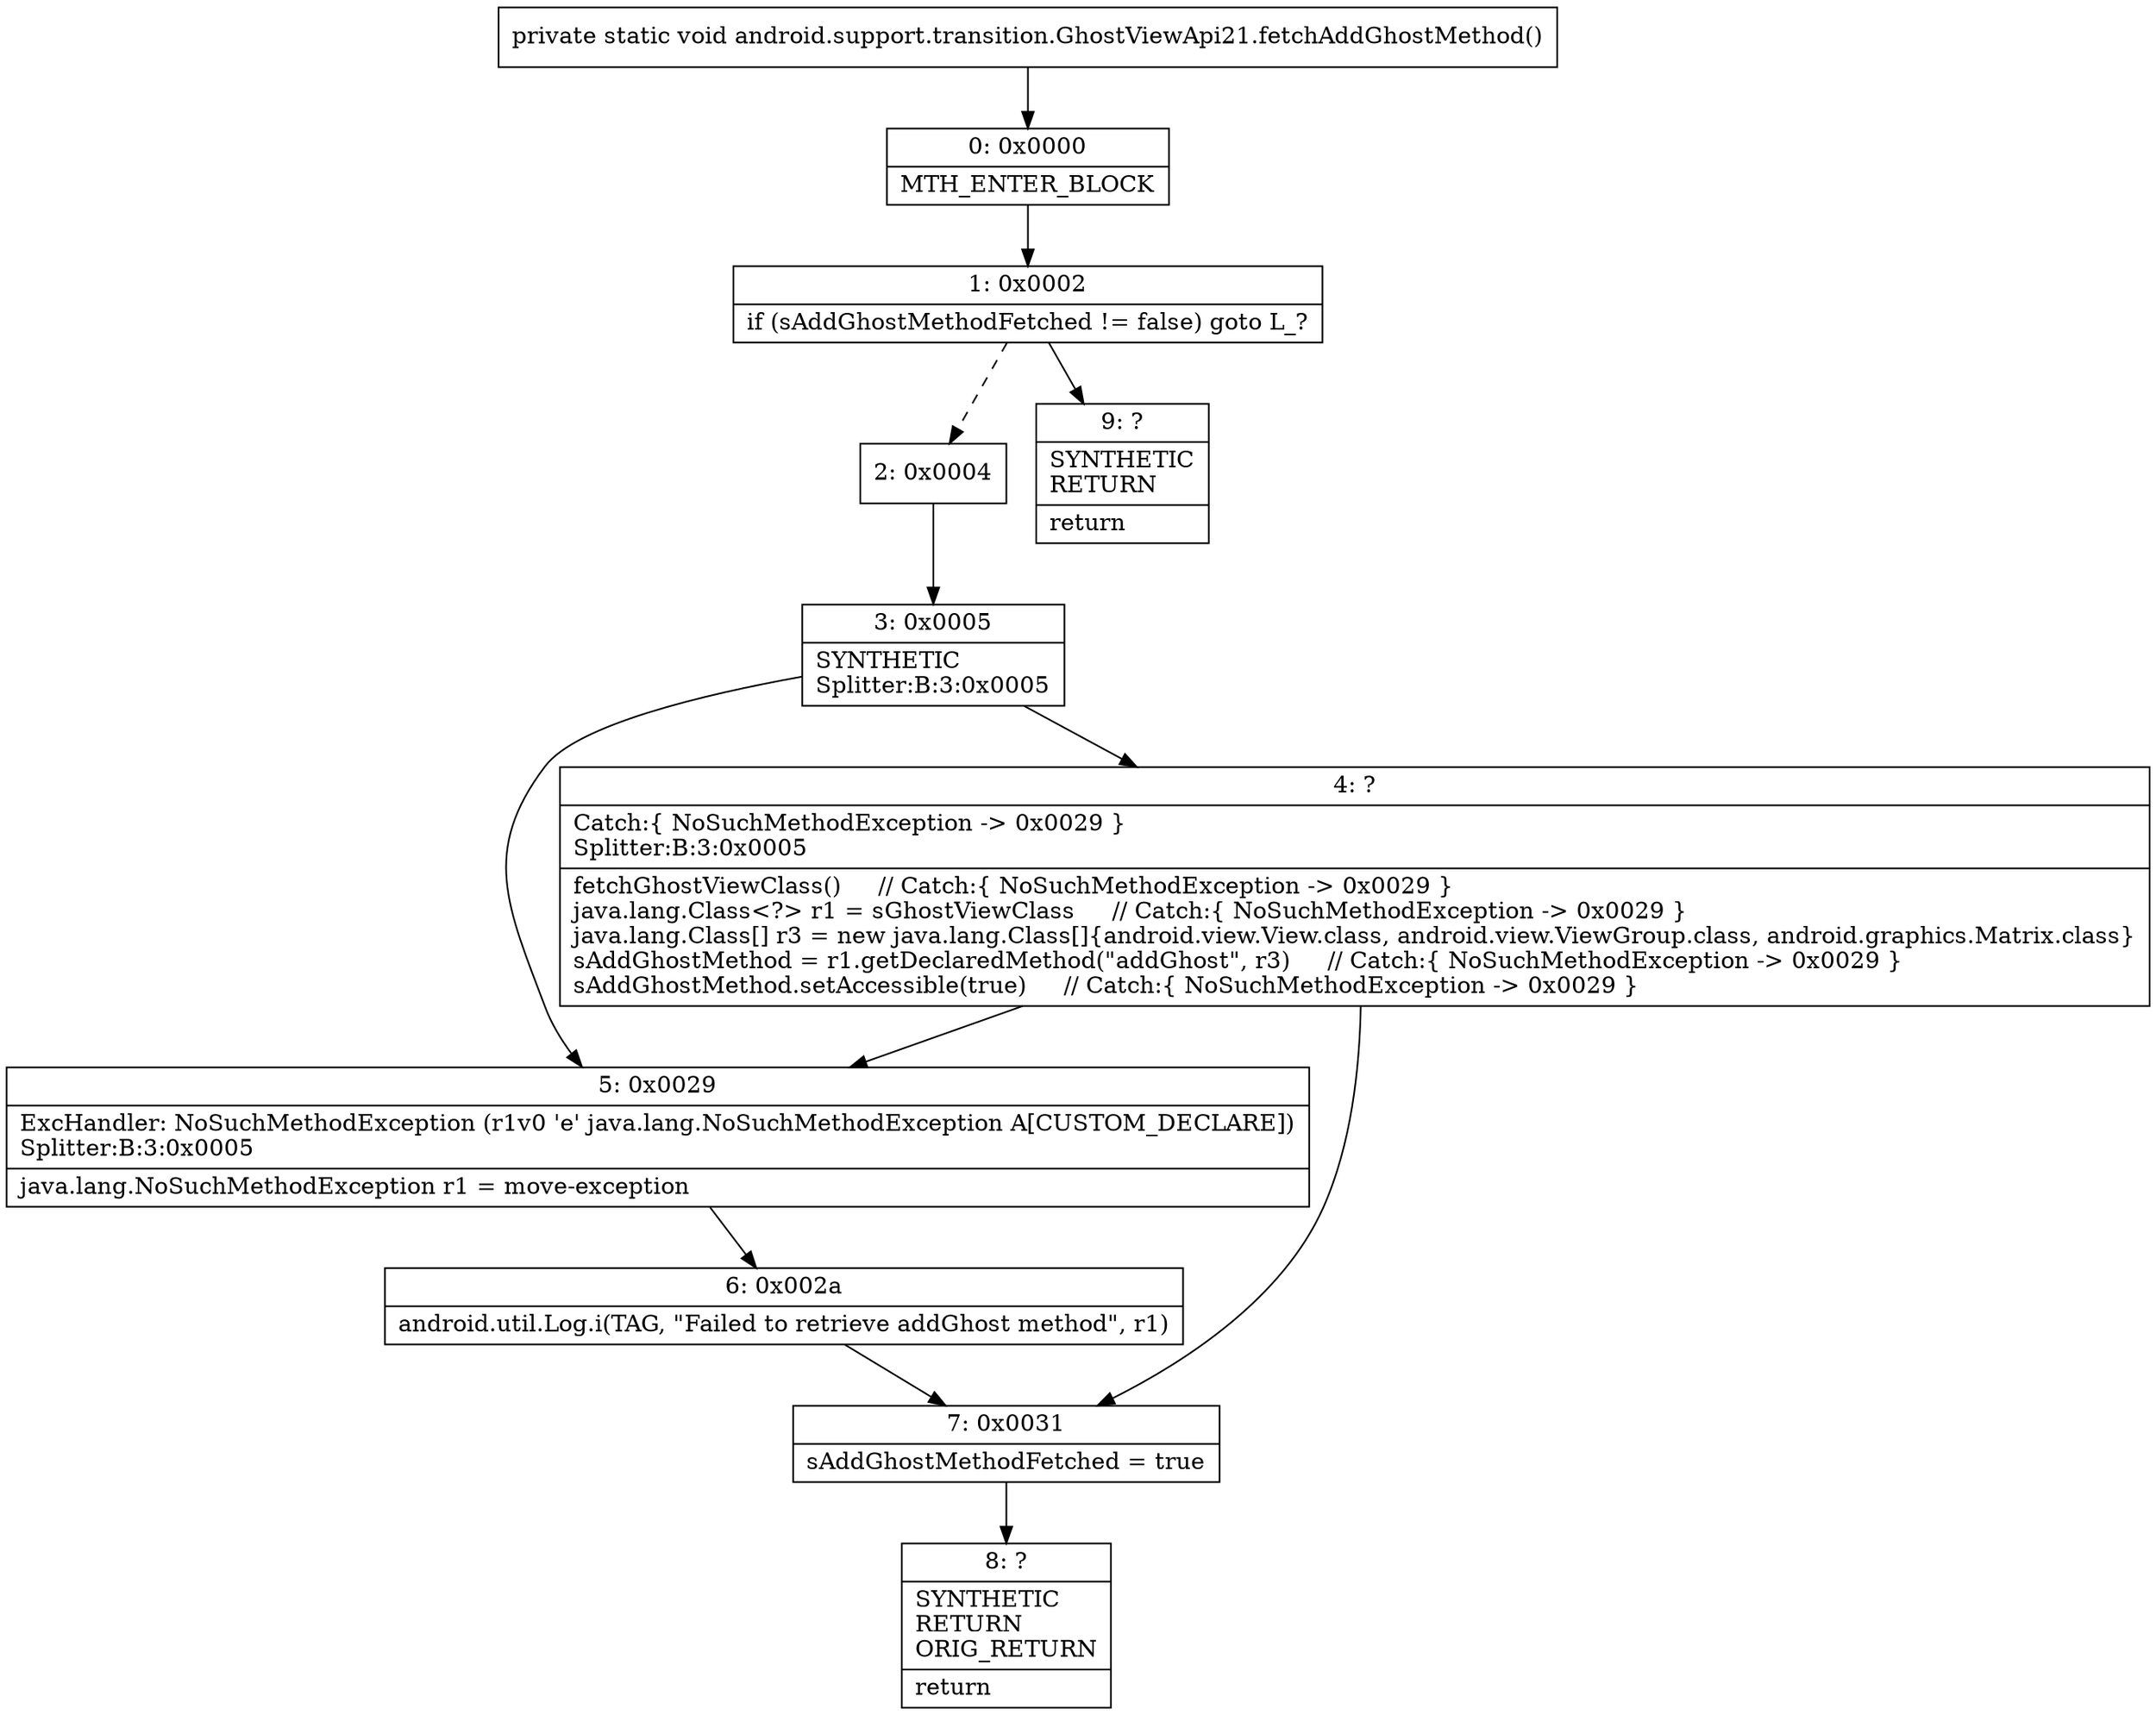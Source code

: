 digraph "CFG forandroid.support.transition.GhostViewApi21.fetchAddGhostMethod()V" {
Node_0 [shape=record,label="{0\:\ 0x0000|MTH_ENTER_BLOCK\l}"];
Node_1 [shape=record,label="{1\:\ 0x0002|if (sAddGhostMethodFetched != false) goto L_?\l}"];
Node_2 [shape=record,label="{2\:\ 0x0004}"];
Node_3 [shape=record,label="{3\:\ 0x0005|SYNTHETIC\lSplitter:B:3:0x0005\l}"];
Node_4 [shape=record,label="{4\:\ ?|Catch:\{ NoSuchMethodException \-\> 0x0029 \}\lSplitter:B:3:0x0005\l|fetchGhostViewClass()     \/\/ Catch:\{ NoSuchMethodException \-\> 0x0029 \}\ljava.lang.Class\<?\> r1 = sGhostViewClass     \/\/ Catch:\{ NoSuchMethodException \-\> 0x0029 \}\ljava.lang.Class[] r3 = new java.lang.Class[]\{android.view.View.class, android.view.ViewGroup.class, android.graphics.Matrix.class\}\lsAddGhostMethod = r1.getDeclaredMethod(\"addGhost\", r3)     \/\/ Catch:\{ NoSuchMethodException \-\> 0x0029 \}\lsAddGhostMethod.setAccessible(true)     \/\/ Catch:\{ NoSuchMethodException \-\> 0x0029 \}\l}"];
Node_5 [shape=record,label="{5\:\ 0x0029|ExcHandler: NoSuchMethodException (r1v0 'e' java.lang.NoSuchMethodException A[CUSTOM_DECLARE])\lSplitter:B:3:0x0005\l|java.lang.NoSuchMethodException r1 = move\-exception\l}"];
Node_6 [shape=record,label="{6\:\ 0x002a|android.util.Log.i(TAG, \"Failed to retrieve addGhost method\", r1)\l}"];
Node_7 [shape=record,label="{7\:\ 0x0031|sAddGhostMethodFetched = true\l}"];
Node_8 [shape=record,label="{8\:\ ?|SYNTHETIC\lRETURN\lORIG_RETURN\l|return\l}"];
Node_9 [shape=record,label="{9\:\ ?|SYNTHETIC\lRETURN\l|return\l}"];
MethodNode[shape=record,label="{private static void android.support.transition.GhostViewApi21.fetchAddGhostMethod() }"];
MethodNode -> Node_0;
Node_0 -> Node_1;
Node_1 -> Node_2[style=dashed];
Node_1 -> Node_9;
Node_2 -> Node_3;
Node_3 -> Node_4;
Node_3 -> Node_5;
Node_4 -> Node_5;
Node_4 -> Node_7;
Node_5 -> Node_6;
Node_6 -> Node_7;
Node_7 -> Node_8;
}

